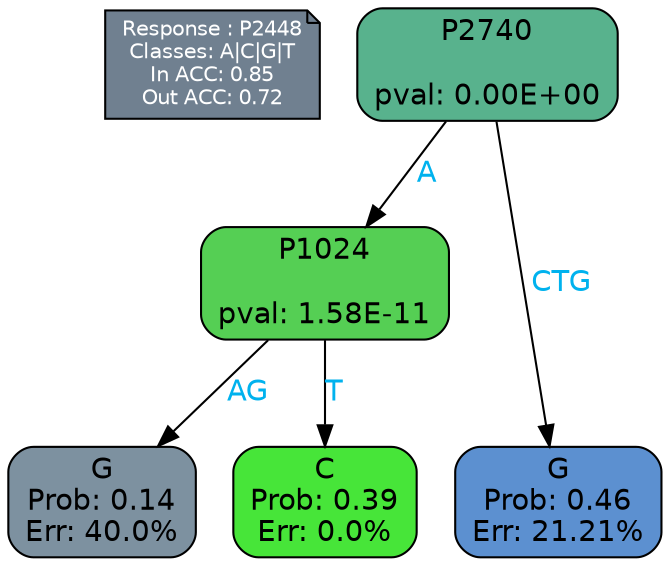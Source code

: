 digraph Tree {
node [shape=box, style="filled, rounded", color="black", fontname=helvetica] ;
graph [ranksep=equally, splines=polylines, bgcolor=transparent, dpi=600] ;
edge [fontname=helvetica] ;
LEGEND [label="Response : P2448
Classes: A|C|G|T
In ACC: 0.85
Out ACC: 0.72
",shape=note,align=left,style=filled,fillcolor="slategray",fontcolor="white",fontsize=10];1 [label="P2740

pval: 0.00E+00", fillcolor="#58b28d"] ;
2 [label="P1024

pval: 1.58E-11", fillcolor="#55cf54"] ;
3 [label="G
Prob: 0.14
Err: 40.0%", fillcolor="#7d91a0"] ;
4 [label="C
Prob: 0.39
Err: 0.0%", fillcolor="#47e539"] ;
5 [label="G
Prob: 0.46
Err: 21.21%", fillcolor="#5c90d0"] ;
1 -> 2 [label="A",fontcolor=deepskyblue2] ;
1 -> 5 [label="CTG",fontcolor=deepskyblue2] ;
2 -> 3 [label="AG",fontcolor=deepskyblue2] ;
2 -> 4 [label="T",fontcolor=deepskyblue2] ;
{rank = same; 3;4;5;}{rank = same; LEGEND;1;}}
